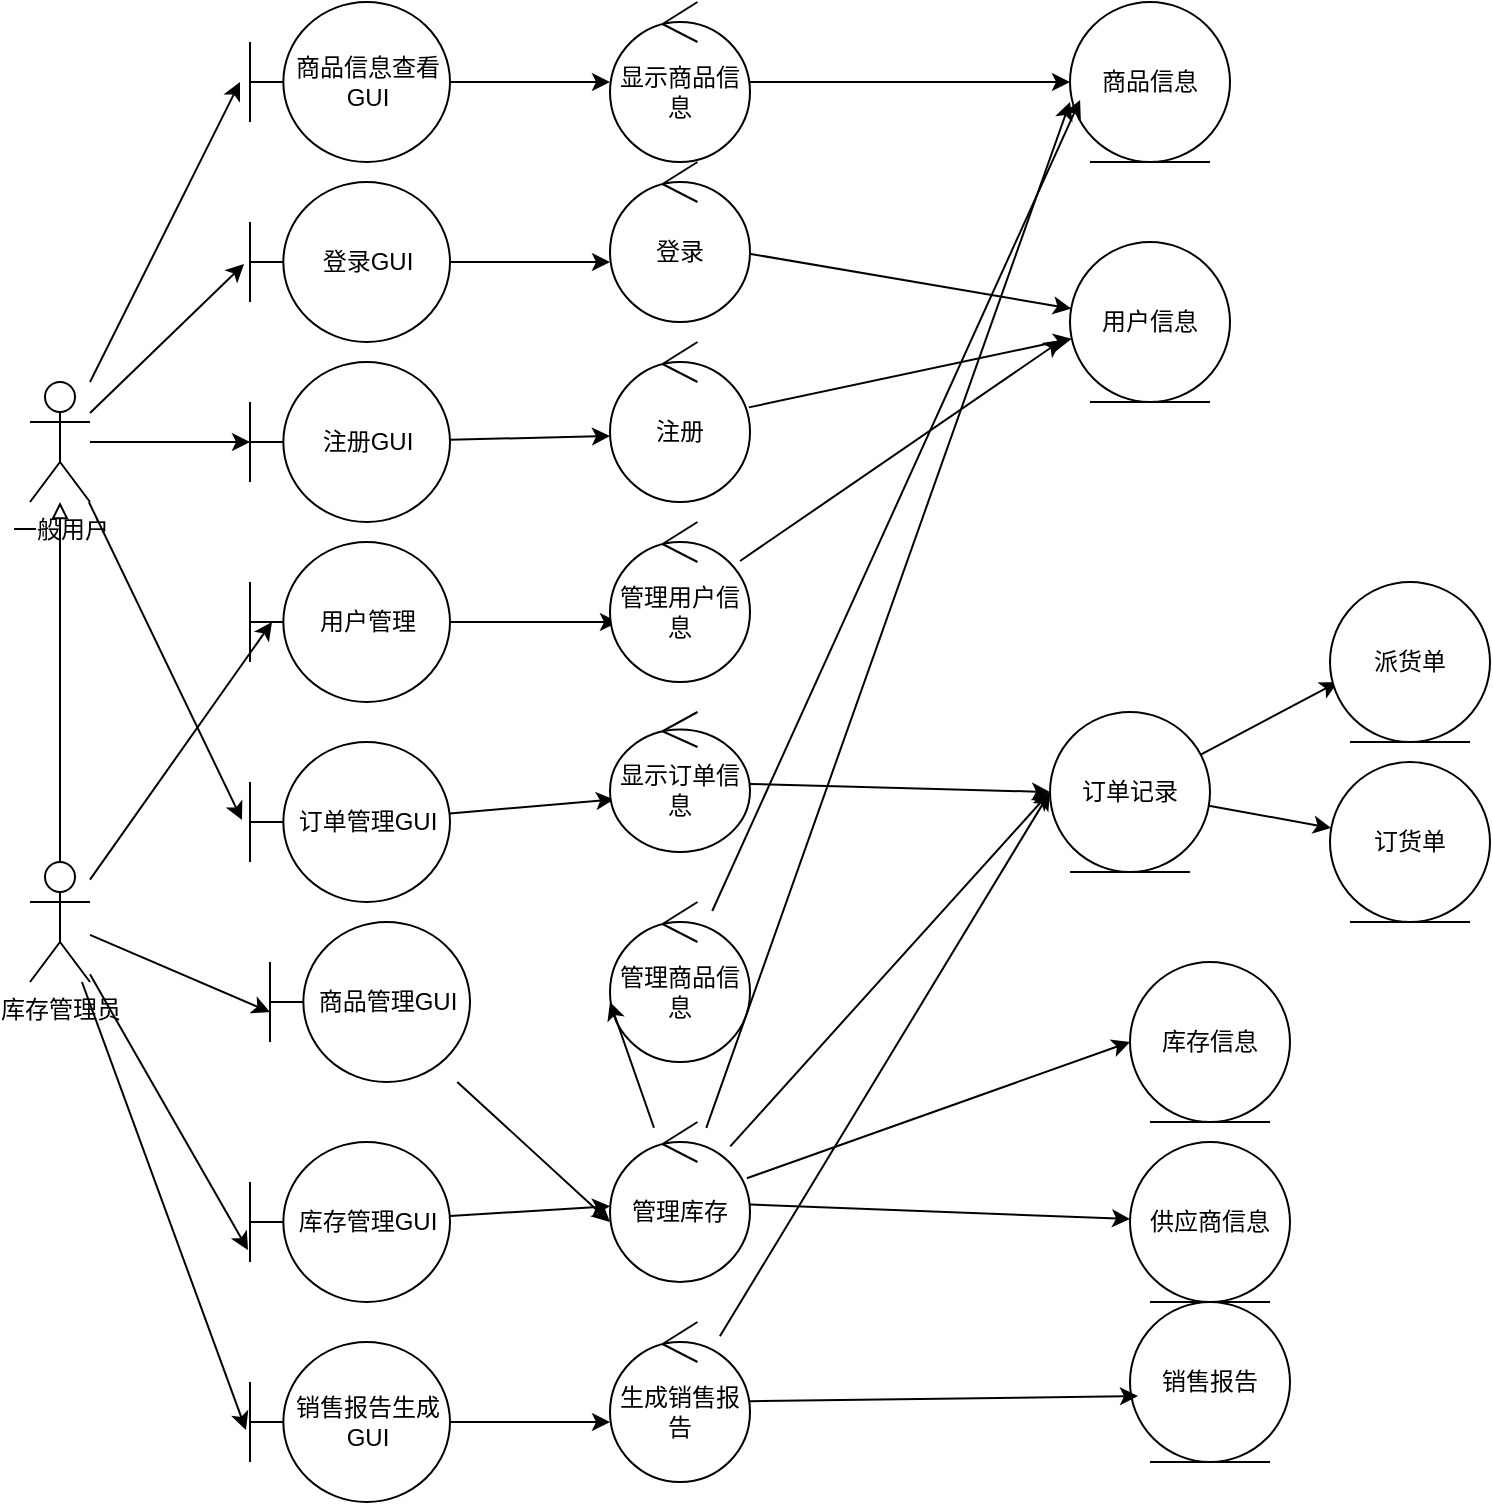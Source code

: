 <mxfile version="21.3.8" type="github">
  <diagram name="Page-1" id="ouWmG7GfYvg4C3GdQB2f">
    <mxGraphModel dx="936" dy="818" grid="1" gridSize="10" guides="1" tooltips="1" connect="1" arrows="1" fold="1" page="1" pageScale="1" pageWidth="827" pageHeight="1169" background="none" math="0" shadow="0">
      <root>
        <mxCell id="0" />
        <mxCell id="1" parent="0" />
        <mxCell id="FujWnntb4IPOrhylfYtz-69" style="rounded=0;orthogonalLoop=1;jettySize=auto;html=1;entryX=0.029;entryY=0.625;entryDx=0;entryDy=0;entryPerimeter=0;" edge="1" parent="1" source="FujWnntb4IPOrhylfYtz-1" target="FujWnntb4IPOrhylfYtz-32">
          <mxGeometry relative="1" as="geometry" />
        </mxCell>
        <mxCell id="FujWnntb4IPOrhylfYtz-1" value="订单管理GUI" style="shape=umlBoundary;whiteSpace=wrap;html=1;" vertex="1" parent="1">
          <mxGeometry x="140" y="440" width="100" height="80" as="geometry" />
        </mxCell>
        <mxCell id="FujWnntb4IPOrhylfYtz-56" style="edgeStyle=orthogonalEdgeStyle;rounded=0;orthogonalLoop=1;jettySize=auto;html=1;endArrow=block;endFill=0;" edge="1" parent="1" source="FujWnntb4IPOrhylfYtz-2" target="FujWnntb4IPOrhylfYtz-51">
          <mxGeometry relative="1" as="geometry" />
        </mxCell>
        <mxCell id="FujWnntb4IPOrhylfYtz-84" style="rounded=0;orthogonalLoop=1;jettySize=auto;html=1;entryX=0.11;entryY=0.5;entryDx=0;entryDy=0;entryPerimeter=0;" edge="1" parent="1" source="FujWnntb4IPOrhylfYtz-2" target="FujWnntb4IPOrhylfYtz-43">
          <mxGeometry relative="1" as="geometry" />
        </mxCell>
        <mxCell id="FujWnntb4IPOrhylfYtz-85" style="rounded=0;orthogonalLoop=1;jettySize=auto;html=1;entryX=-0.01;entryY=0.675;entryDx=0;entryDy=0;entryPerimeter=0;" edge="1" parent="1" source="FujWnntb4IPOrhylfYtz-2" target="FujWnntb4IPOrhylfYtz-38">
          <mxGeometry relative="1" as="geometry" />
        </mxCell>
        <mxCell id="FujWnntb4IPOrhylfYtz-86" style="rounded=0;orthogonalLoop=1;jettySize=auto;html=1;entryX=0;entryY=0.563;entryDx=0;entryDy=0;entryPerimeter=0;" edge="1" parent="1" source="FujWnntb4IPOrhylfYtz-2" target="FujWnntb4IPOrhylfYtz-37">
          <mxGeometry relative="1" as="geometry" />
        </mxCell>
        <mxCell id="FujWnntb4IPOrhylfYtz-87" style="rounded=0;orthogonalLoop=1;jettySize=auto;html=1;entryX=-0.02;entryY=0.55;entryDx=0;entryDy=0;entryPerimeter=0;" edge="1" parent="1" source="FujWnntb4IPOrhylfYtz-2" target="FujWnntb4IPOrhylfYtz-44">
          <mxGeometry relative="1" as="geometry" />
        </mxCell>
        <mxCell id="FujWnntb4IPOrhylfYtz-2" value="库存管理员" style="shape=umlActor;verticalLabelPosition=bottom;verticalAlign=top;html=1;" vertex="1" parent="1">
          <mxGeometry x="30" y="500" width="30" height="60" as="geometry" />
        </mxCell>
        <mxCell id="FujWnntb4IPOrhylfYtz-15" value="商品信息" style="ellipse;shape=umlEntity;whiteSpace=wrap;html=1;" vertex="1" parent="1">
          <mxGeometry x="550" y="70" width="80" height="80" as="geometry" />
        </mxCell>
        <mxCell id="FujWnntb4IPOrhylfYtz-30" value="销售报告" style="ellipse;shape=umlEntity;whiteSpace=wrap;html=1;" vertex="1" parent="1">
          <mxGeometry x="580" y="720" width="80" height="80" as="geometry" />
        </mxCell>
        <mxCell id="FujWnntb4IPOrhylfYtz-47" style="rounded=0;orthogonalLoop=1;jettySize=auto;html=1;entryX=0.05;entryY=0.625;entryDx=0;entryDy=0;entryPerimeter=0;" edge="1" parent="1" source="FujWnntb4IPOrhylfYtz-31" target="FujWnntb4IPOrhylfYtz-45">
          <mxGeometry relative="1" as="geometry" />
        </mxCell>
        <mxCell id="FujWnntb4IPOrhylfYtz-48" style="rounded=0;orthogonalLoop=1;jettySize=auto;html=1;" edge="1" parent="1" source="FujWnntb4IPOrhylfYtz-31" target="FujWnntb4IPOrhylfYtz-46">
          <mxGeometry relative="1" as="geometry" />
        </mxCell>
        <mxCell id="FujWnntb4IPOrhylfYtz-31" value="订单记录" style="ellipse;shape=umlEntity;whiteSpace=wrap;html=1;" vertex="1" parent="1">
          <mxGeometry x="540" y="425" width="80" height="80" as="geometry" />
        </mxCell>
        <mxCell id="FujWnntb4IPOrhylfYtz-70" style="rounded=0;orthogonalLoop=1;jettySize=auto;html=1;entryX=0;entryY=0.5;entryDx=0;entryDy=0;" edge="1" parent="1" source="FujWnntb4IPOrhylfYtz-32" target="FujWnntb4IPOrhylfYtz-31">
          <mxGeometry relative="1" as="geometry" />
        </mxCell>
        <mxCell id="FujWnntb4IPOrhylfYtz-32" value="显示订单信息" style="ellipse;shape=umlControl;whiteSpace=wrap;html=1;" vertex="1" parent="1">
          <mxGeometry x="320" y="425" width="70" height="70" as="geometry" />
        </mxCell>
        <mxCell id="FujWnntb4IPOrhylfYtz-60" style="edgeStyle=orthogonalEdgeStyle;rounded=0;orthogonalLoop=1;jettySize=auto;html=1;" edge="1" parent="1" source="FujWnntb4IPOrhylfYtz-33" target="FujWnntb4IPOrhylfYtz-15">
          <mxGeometry relative="1" as="geometry" />
        </mxCell>
        <mxCell id="FujWnntb4IPOrhylfYtz-33" value="显示商品信息" style="ellipse;shape=umlControl;whiteSpace=wrap;html=1;" vertex="1" parent="1">
          <mxGeometry x="320" y="70" width="70" height="80" as="geometry" />
        </mxCell>
        <mxCell id="FujWnntb4IPOrhylfYtz-63" style="rounded=0;orthogonalLoop=1;jettySize=auto;html=1;" edge="1" parent="1" source="FujWnntb4IPOrhylfYtz-34" target="FujWnntb4IPOrhylfYtz-49">
          <mxGeometry relative="1" as="geometry" />
        </mxCell>
        <mxCell id="FujWnntb4IPOrhylfYtz-34" value="登录" style="ellipse;shape=umlControl;whiteSpace=wrap;html=1;" vertex="1" parent="1">
          <mxGeometry x="320" y="150" width="70" height="80" as="geometry" />
        </mxCell>
        <mxCell id="FujWnntb4IPOrhylfYtz-68" style="rounded=0;orthogonalLoop=1;jettySize=auto;html=1;entryX=0.063;entryY=0.613;entryDx=0;entryDy=0;entryPerimeter=0;" edge="1" parent="1" source="FujWnntb4IPOrhylfYtz-35" target="FujWnntb4IPOrhylfYtz-15">
          <mxGeometry relative="1" as="geometry" />
        </mxCell>
        <mxCell id="FujWnntb4IPOrhylfYtz-35" value="管理商品信息" style="ellipse;shape=umlControl;whiteSpace=wrap;html=1;" vertex="1" parent="1">
          <mxGeometry x="320" y="520" width="70" height="80" as="geometry" />
        </mxCell>
        <mxCell id="FujWnntb4IPOrhylfYtz-67" style="rounded=0;orthogonalLoop=1;jettySize=auto;html=1;entryX=0;entryY=0.625;entryDx=0;entryDy=0;entryPerimeter=0;" edge="1" parent="1" source="FujWnntb4IPOrhylfYtz-71" target="FujWnntb4IPOrhylfYtz-35">
          <mxGeometry relative="1" as="geometry" />
        </mxCell>
        <mxCell id="FujWnntb4IPOrhylfYtz-37" value="商品管理GUI" style="shape=umlBoundary;whiteSpace=wrap;html=1;" vertex="1" parent="1">
          <mxGeometry x="150" y="530" width="100" height="80" as="geometry" />
        </mxCell>
        <mxCell id="FujWnntb4IPOrhylfYtz-72" style="rounded=0;orthogonalLoop=1;jettySize=auto;html=1;" edge="1" parent="1" source="FujWnntb4IPOrhylfYtz-38" target="FujWnntb4IPOrhylfYtz-71">
          <mxGeometry relative="1" as="geometry" />
        </mxCell>
        <mxCell id="FujWnntb4IPOrhylfYtz-38" value="库存管理GUI" style="shape=umlBoundary;whiteSpace=wrap;html=1;" vertex="1" parent="1">
          <mxGeometry x="140" y="640" width="100" height="80" as="geometry" />
        </mxCell>
        <mxCell id="FujWnntb4IPOrhylfYtz-65" style="edgeStyle=orthogonalEdgeStyle;rounded=0;orthogonalLoop=1;jettySize=auto;html=1;" edge="1" parent="1" source="FujWnntb4IPOrhylfYtz-39">
          <mxGeometry relative="1" as="geometry">
            <mxPoint x="320" y="200" as="targetPoint" />
          </mxGeometry>
        </mxCell>
        <mxCell id="FujWnntb4IPOrhylfYtz-39" value="登录GUI" style="shape=umlBoundary;whiteSpace=wrap;html=1;" vertex="1" parent="1">
          <mxGeometry x="140" y="160" width="100" height="80" as="geometry" />
        </mxCell>
        <mxCell id="FujWnntb4IPOrhylfYtz-66" style="rounded=0;orthogonalLoop=1;jettySize=auto;html=1;entryX=0;entryY=0.588;entryDx=0;entryDy=0;entryPerimeter=0;" edge="1" parent="1" source="FujWnntb4IPOrhylfYtz-40" target="FujWnntb4IPOrhylfYtz-62">
          <mxGeometry relative="1" as="geometry" />
        </mxCell>
        <mxCell id="FujWnntb4IPOrhylfYtz-40" value="注册GUI" style="shape=umlBoundary;whiteSpace=wrap;html=1;" vertex="1" parent="1">
          <mxGeometry x="140" y="250" width="100" height="80" as="geometry" />
        </mxCell>
        <mxCell id="FujWnntb4IPOrhylfYtz-77" style="rounded=0;orthogonalLoop=1;jettySize=auto;html=1;entryX=0.057;entryY=0.625;entryDx=0;entryDy=0;entryPerimeter=0;" edge="1" parent="1" source="FujWnntb4IPOrhylfYtz-43" target="FujWnntb4IPOrhylfYtz-76">
          <mxGeometry relative="1" as="geometry" />
        </mxCell>
        <mxCell id="FujWnntb4IPOrhylfYtz-43" value="用户管理" style="shape=umlBoundary;whiteSpace=wrap;html=1;" vertex="1" parent="1">
          <mxGeometry x="140" y="340" width="100" height="80" as="geometry" />
        </mxCell>
        <mxCell id="FujWnntb4IPOrhylfYtz-80" style="rounded=0;orthogonalLoop=1;jettySize=auto;html=1;entryX=0;entryY=0.625;entryDx=0;entryDy=0;entryPerimeter=0;" edge="1" parent="1" source="FujWnntb4IPOrhylfYtz-44" target="FujWnntb4IPOrhylfYtz-79">
          <mxGeometry relative="1" as="geometry" />
        </mxCell>
        <mxCell id="FujWnntb4IPOrhylfYtz-44" value="销售报告生成GUI" style="shape=umlBoundary;whiteSpace=wrap;html=1;" vertex="1" parent="1">
          <mxGeometry x="140" y="740" width="100" height="80" as="geometry" />
        </mxCell>
        <mxCell id="FujWnntb4IPOrhylfYtz-45" value="派货单" style="ellipse;shape=umlEntity;whiteSpace=wrap;html=1;" vertex="1" parent="1">
          <mxGeometry x="680" y="360" width="80" height="80" as="geometry" />
        </mxCell>
        <mxCell id="FujWnntb4IPOrhylfYtz-46" value="订货单" style="ellipse;shape=umlEntity;whiteSpace=wrap;html=1;" vertex="1" parent="1">
          <mxGeometry x="680" y="450" width="80" height="80" as="geometry" />
        </mxCell>
        <mxCell id="FujWnntb4IPOrhylfYtz-49" value="用户信息" style="ellipse;shape=umlEntity;whiteSpace=wrap;html=1;" vertex="1" parent="1">
          <mxGeometry x="550" y="190" width="80" height="80" as="geometry" />
        </mxCell>
        <mxCell id="FujWnntb4IPOrhylfYtz-50" value="供应商信息" style="ellipse;shape=umlEntity;whiteSpace=wrap;html=1;" vertex="1" parent="1">
          <mxGeometry x="580" y="640" width="80" height="80" as="geometry" />
        </mxCell>
        <mxCell id="FujWnntb4IPOrhylfYtz-52" style="rounded=0;orthogonalLoop=1;jettySize=auto;html=1;entryX=-0.03;entryY=0.513;entryDx=0;entryDy=0;entryPerimeter=0;" edge="1" parent="1" source="FujWnntb4IPOrhylfYtz-51" target="FujWnntb4IPOrhylfYtz-39">
          <mxGeometry relative="1" as="geometry" />
        </mxCell>
        <mxCell id="FujWnntb4IPOrhylfYtz-53" value="" style="rounded=0;orthogonalLoop=1;jettySize=auto;html=1;" edge="1" parent="1" source="FujWnntb4IPOrhylfYtz-51" target="FujWnntb4IPOrhylfYtz-40">
          <mxGeometry relative="1" as="geometry" />
        </mxCell>
        <mxCell id="FujWnntb4IPOrhylfYtz-54" style="rounded=0;orthogonalLoop=1;jettySize=auto;html=1;entryX=-0.04;entryY=0.488;entryDx=0;entryDy=0;entryPerimeter=0;" edge="1" parent="1" source="FujWnntb4IPOrhylfYtz-51" target="FujWnntb4IPOrhylfYtz-1">
          <mxGeometry relative="1" as="geometry">
            <mxPoint x="140" y="380" as="targetPoint" />
          </mxGeometry>
        </mxCell>
        <mxCell id="FujWnntb4IPOrhylfYtz-58" style="rounded=0;orthogonalLoop=1;jettySize=auto;html=1;entryX=-0.05;entryY=0.5;entryDx=0;entryDy=0;entryPerimeter=0;" edge="1" parent="1" source="FujWnntb4IPOrhylfYtz-51" target="FujWnntb4IPOrhylfYtz-55">
          <mxGeometry relative="1" as="geometry" />
        </mxCell>
        <mxCell id="FujWnntb4IPOrhylfYtz-51" value="一般用户" style="shape=umlActor;verticalLabelPosition=bottom;verticalAlign=top;html=1;" vertex="1" parent="1">
          <mxGeometry x="30" y="260" width="30" height="60" as="geometry" />
        </mxCell>
        <mxCell id="FujWnntb4IPOrhylfYtz-59" value="" style="edgeStyle=orthogonalEdgeStyle;rounded=0;orthogonalLoop=1;jettySize=auto;html=1;" edge="1" parent="1" source="FujWnntb4IPOrhylfYtz-55" target="FujWnntb4IPOrhylfYtz-33">
          <mxGeometry relative="1" as="geometry" />
        </mxCell>
        <mxCell id="FujWnntb4IPOrhylfYtz-55" value="商品信息查看GUI" style="shape=umlBoundary;whiteSpace=wrap;html=1;" vertex="1" parent="1">
          <mxGeometry x="140" y="70" width="100" height="80" as="geometry" />
        </mxCell>
        <mxCell id="FujWnntb4IPOrhylfYtz-57" value="库存信息" style="ellipse;shape=umlEntity;whiteSpace=wrap;html=1;" vertex="1" parent="1">
          <mxGeometry x="580" y="550" width="80" height="80" as="geometry" />
        </mxCell>
        <mxCell id="FujWnntb4IPOrhylfYtz-64" style="rounded=0;orthogonalLoop=1;jettySize=auto;html=1;" edge="1" parent="1" source="FujWnntb4IPOrhylfYtz-62" target="FujWnntb4IPOrhylfYtz-49">
          <mxGeometry relative="1" as="geometry" />
        </mxCell>
        <mxCell id="FujWnntb4IPOrhylfYtz-62" value="注册" style="ellipse;shape=umlControl;whiteSpace=wrap;html=1;" vertex="1" parent="1">
          <mxGeometry x="320" y="240" width="70" height="80" as="geometry" />
        </mxCell>
        <mxCell id="FujWnntb4IPOrhylfYtz-73" style="rounded=0;orthogonalLoop=1;jettySize=auto;html=1;" edge="1" parent="1" source="FujWnntb4IPOrhylfYtz-71" target="FujWnntb4IPOrhylfYtz-50">
          <mxGeometry relative="1" as="geometry" />
        </mxCell>
        <mxCell id="FujWnntb4IPOrhylfYtz-74" style="rounded=0;orthogonalLoop=1;jettySize=auto;html=1;entryX=0;entryY=0.5;entryDx=0;entryDy=0;" edge="1" parent="1" source="FujWnntb4IPOrhylfYtz-71" target="FujWnntb4IPOrhylfYtz-57">
          <mxGeometry relative="1" as="geometry" />
        </mxCell>
        <mxCell id="FujWnntb4IPOrhylfYtz-75" style="rounded=0;orthogonalLoop=1;jettySize=auto;html=1;entryX=0;entryY=0.5;entryDx=0;entryDy=0;" edge="1" parent="1" source="FujWnntb4IPOrhylfYtz-71" target="FujWnntb4IPOrhylfYtz-31">
          <mxGeometry relative="1" as="geometry" />
        </mxCell>
        <mxCell id="FujWnntb4IPOrhylfYtz-83" style="rounded=0;orthogonalLoop=1;jettySize=auto;html=1;" edge="1" parent="1" source="FujWnntb4IPOrhylfYtz-71">
          <mxGeometry relative="1" as="geometry">
            <mxPoint x="550" y="120" as="targetPoint" />
          </mxGeometry>
        </mxCell>
        <mxCell id="FujWnntb4IPOrhylfYtz-78" style="rounded=0;orthogonalLoop=1;jettySize=auto;html=1;entryX=-0.05;entryY=0.613;entryDx=0;entryDy=0;entryPerimeter=0;" edge="1" parent="1" source="FujWnntb4IPOrhylfYtz-76" target="FujWnntb4IPOrhylfYtz-49">
          <mxGeometry relative="1" as="geometry" />
        </mxCell>
        <mxCell id="FujWnntb4IPOrhylfYtz-76" value="管理用户信息" style="ellipse;shape=umlControl;whiteSpace=wrap;html=1;" vertex="1" parent="1">
          <mxGeometry x="320" y="330" width="70" height="80" as="geometry" />
        </mxCell>
        <mxCell id="FujWnntb4IPOrhylfYtz-81" style="rounded=0;orthogonalLoop=1;jettySize=auto;html=1;entryX=0.05;entryY=0.588;entryDx=0;entryDy=0;entryPerimeter=0;" edge="1" parent="1" source="FujWnntb4IPOrhylfYtz-79" target="FujWnntb4IPOrhylfYtz-30">
          <mxGeometry relative="1" as="geometry" />
        </mxCell>
        <mxCell id="FujWnntb4IPOrhylfYtz-82" style="rounded=0;orthogonalLoop=1;jettySize=auto;html=1;entryX=0;entryY=0.5;entryDx=0;entryDy=0;" edge="1" parent="1" source="FujWnntb4IPOrhylfYtz-79" target="FujWnntb4IPOrhylfYtz-31">
          <mxGeometry relative="1" as="geometry" />
        </mxCell>
        <mxCell id="FujWnntb4IPOrhylfYtz-79" value="生成销售报告" style="ellipse;shape=umlControl;whiteSpace=wrap;html=1;" vertex="1" parent="1">
          <mxGeometry x="320" y="730" width="70" height="80" as="geometry" />
        </mxCell>
        <mxCell id="FujWnntb4IPOrhylfYtz-88" value="" style="rounded=0;orthogonalLoop=1;jettySize=auto;html=1;entryX=0;entryY=0.625;entryDx=0;entryDy=0;entryPerimeter=0;" edge="1" parent="1" source="FujWnntb4IPOrhylfYtz-37" target="FujWnntb4IPOrhylfYtz-71">
          <mxGeometry relative="1" as="geometry">
            <mxPoint x="237" y="610" as="sourcePoint" />
            <mxPoint x="320" y="700" as="targetPoint" />
          </mxGeometry>
        </mxCell>
        <mxCell id="FujWnntb4IPOrhylfYtz-71" value="管理库存" style="ellipse;shape=umlControl;whiteSpace=wrap;html=1;" vertex="1" parent="1">
          <mxGeometry x="320" y="630" width="70" height="80" as="geometry" />
        </mxCell>
      </root>
    </mxGraphModel>
  </diagram>
</mxfile>
